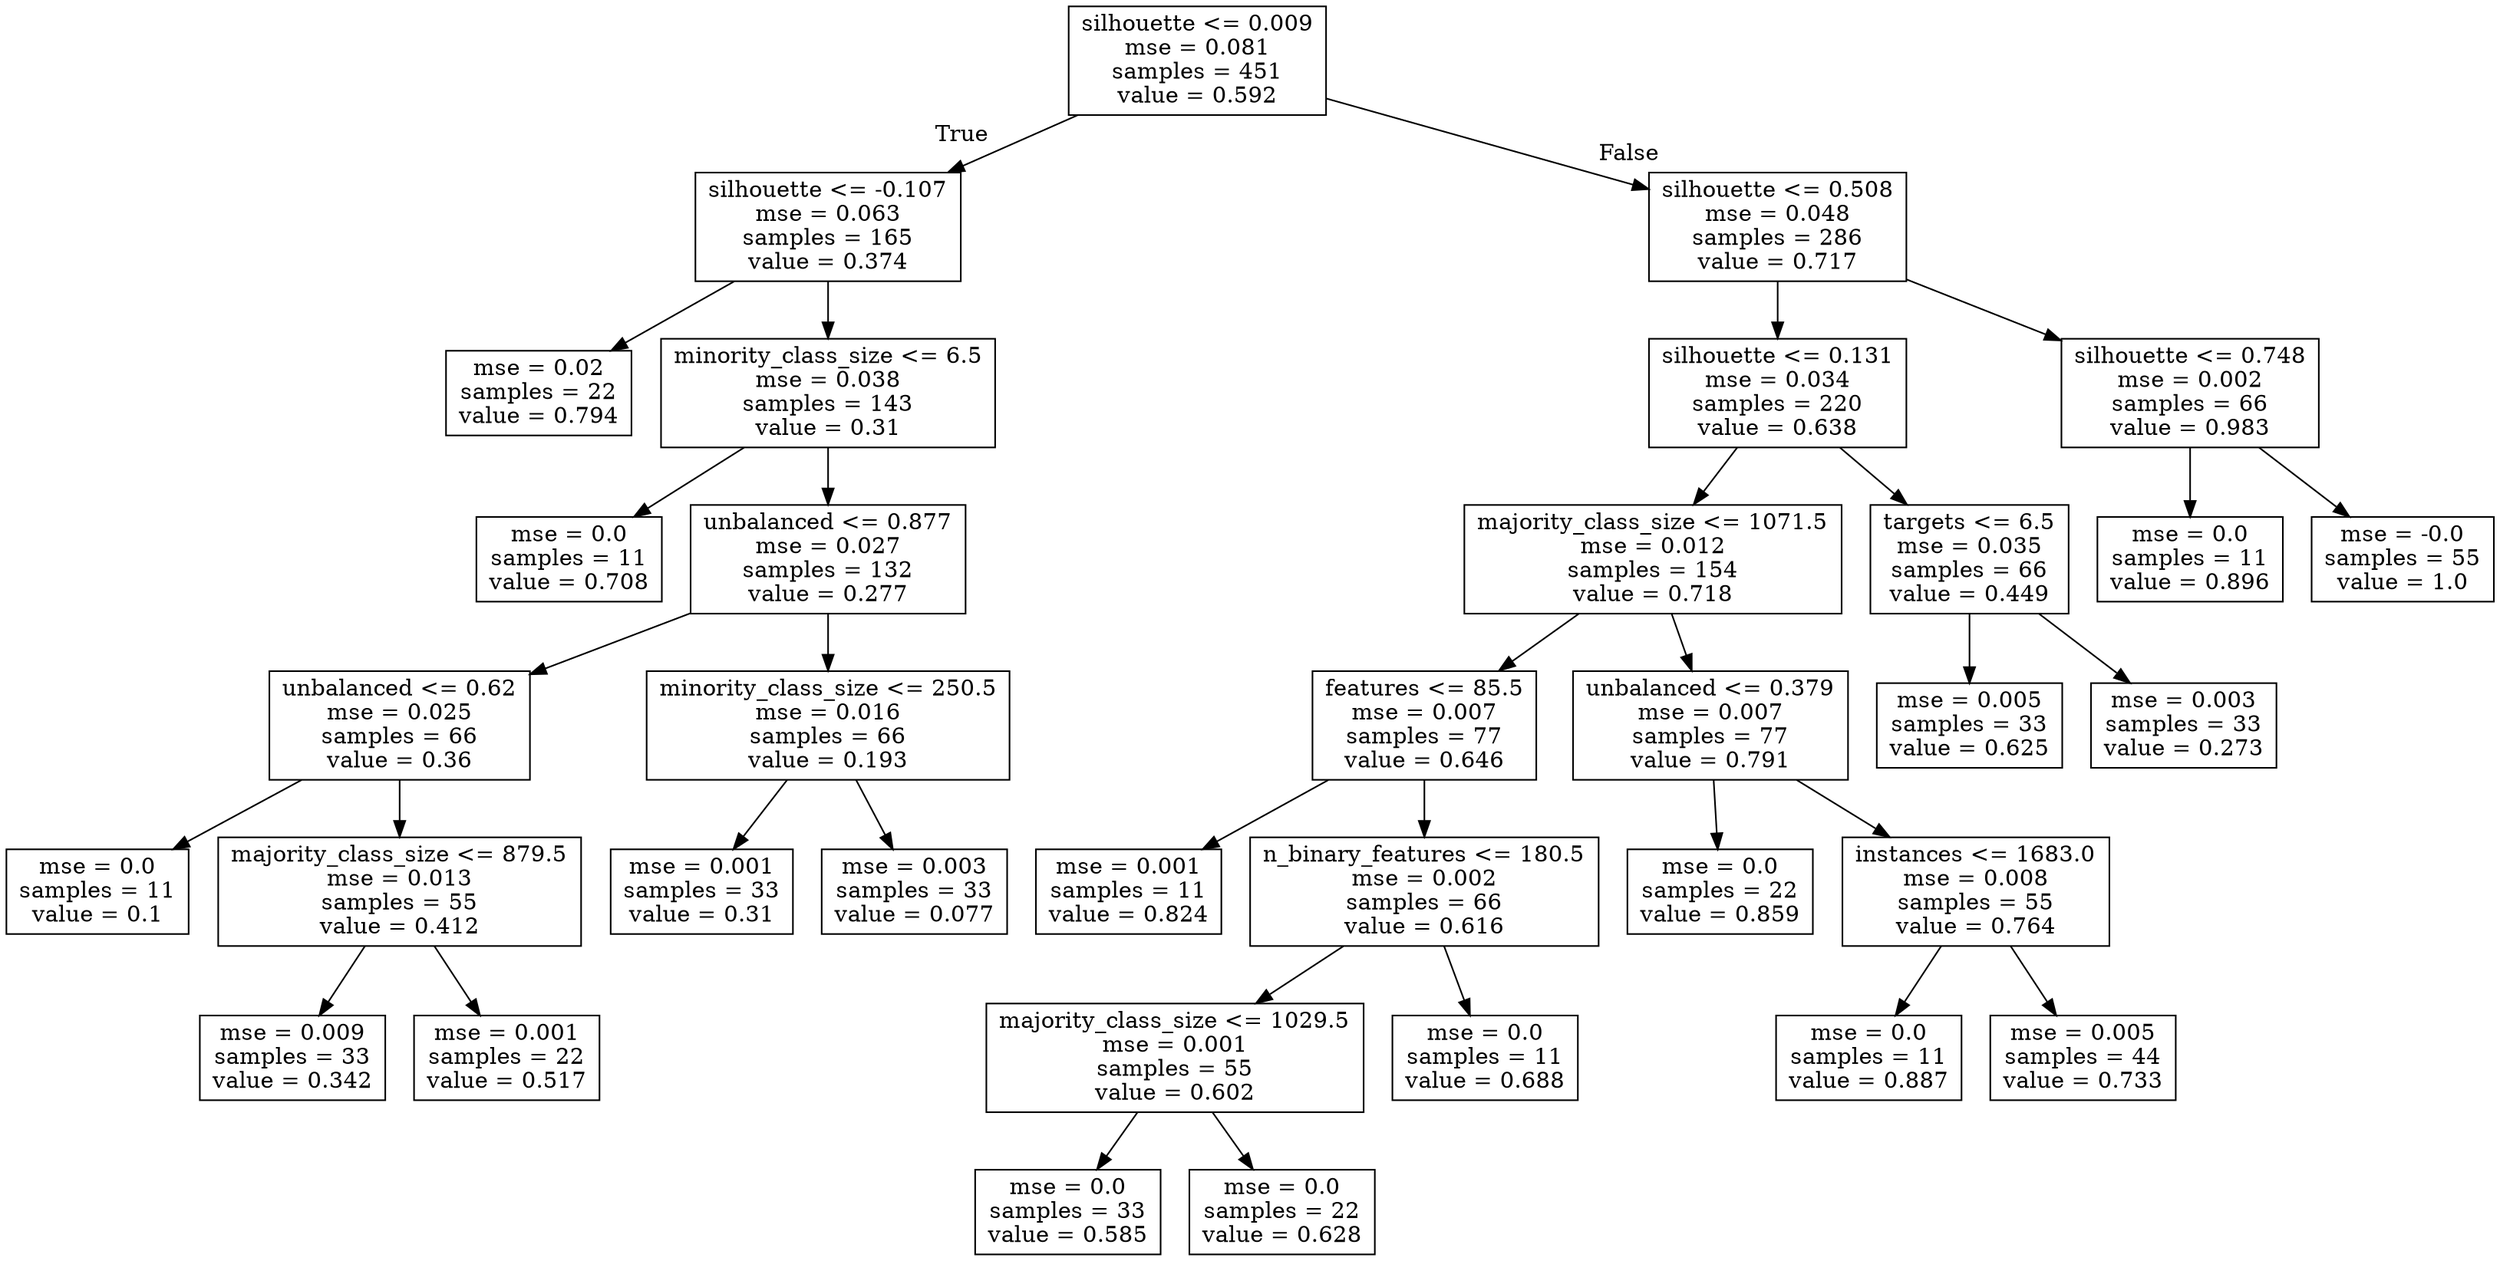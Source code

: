 digraph Tree {
node [shape=box] ;
0 [label="silhouette <= 0.009\nmse = 0.081\nsamples = 451\nvalue = 0.592"] ;
1 [label="silhouette <= -0.107\nmse = 0.063\nsamples = 165\nvalue = 0.374"] ;
0 -> 1 [labeldistance=2.5, labelangle=45, headlabel="True"] ;
2 [label="mse = 0.02\nsamples = 22\nvalue = 0.794"] ;
1 -> 2 ;
3 [label="minority_class_size <= 6.5\nmse = 0.038\nsamples = 143\nvalue = 0.31"] ;
1 -> 3 ;
4 [label="mse = 0.0\nsamples = 11\nvalue = 0.708"] ;
3 -> 4 ;
5 [label="unbalanced <= 0.877\nmse = 0.027\nsamples = 132\nvalue = 0.277"] ;
3 -> 5 ;
6 [label="unbalanced <= 0.62\nmse = 0.025\nsamples = 66\nvalue = 0.36"] ;
5 -> 6 ;
7 [label="mse = 0.0\nsamples = 11\nvalue = 0.1"] ;
6 -> 7 ;
8 [label="majority_class_size <= 879.5\nmse = 0.013\nsamples = 55\nvalue = 0.412"] ;
6 -> 8 ;
9 [label="mse = 0.009\nsamples = 33\nvalue = 0.342"] ;
8 -> 9 ;
10 [label="mse = 0.001\nsamples = 22\nvalue = 0.517"] ;
8 -> 10 ;
11 [label="minority_class_size <= 250.5\nmse = 0.016\nsamples = 66\nvalue = 0.193"] ;
5 -> 11 ;
12 [label="mse = 0.001\nsamples = 33\nvalue = 0.31"] ;
11 -> 12 ;
13 [label="mse = 0.003\nsamples = 33\nvalue = 0.077"] ;
11 -> 13 ;
14 [label="silhouette <= 0.508\nmse = 0.048\nsamples = 286\nvalue = 0.717"] ;
0 -> 14 [labeldistance=2.5, labelangle=-45, headlabel="False"] ;
15 [label="silhouette <= 0.131\nmse = 0.034\nsamples = 220\nvalue = 0.638"] ;
14 -> 15 ;
16 [label="majority_class_size <= 1071.5\nmse = 0.012\nsamples = 154\nvalue = 0.718"] ;
15 -> 16 ;
17 [label="features <= 85.5\nmse = 0.007\nsamples = 77\nvalue = 0.646"] ;
16 -> 17 ;
18 [label="mse = 0.001\nsamples = 11\nvalue = 0.824"] ;
17 -> 18 ;
19 [label="n_binary_features <= 180.5\nmse = 0.002\nsamples = 66\nvalue = 0.616"] ;
17 -> 19 ;
20 [label="majority_class_size <= 1029.5\nmse = 0.001\nsamples = 55\nvalue = 0.602"] ;
19 -> 20 ;
21 [label="mse = 0.0\nsamples = 33\nvalue = 0.585"] ;
20 -> 21 ;
22 [label="mse = 0.0\nsamples = 22\nvalue = 0.628"] ;
20 -> 22 ;
23 [label="mse = 0.0\nsamples = 11\nvalue = 0.688"] ;
19 -> 23 ;
24 [label="unbalanced <= 0.379\nmse = 0.007\nsamples = 77\nvalue = 0.791"] ;
16 -> 24 ;
25 [label="mse = 0.0\nsamples = 22\nvalue = 0.859"] ;
24 -> 25 ;
26 [label="instances <= 1683.0\nmse = 0.008\nsamples = 55\nvalue = 0.764"] ;
24 -> 26 ;
27 [label="mse = 0.0\nsamples = 11\nvalue = 0.887"] ;
26 -> 27 ;
28 [label="mse = 0.005\nsamples = 44\nvalue = 0.733"] ;
26 -> 28 ;
29 [label="targets <= 6.5\nmse = 0.035\nsamples = 66\nvalue = 0.449"] ;
15 -> 29 ;
30 [label="mse = 0.005\nsamples = 33\nvalue = 0.625"] ;
29 -> 30 ;
31 [label="mse = 0.003\nsamples = 33\nvalue = 0.273"] ;
29 -> 31 ;
32 [label="silhouette <= 0.748\nmse = 0.002\nsamples = 66\nvalue = 0.983"] ;
14 -> 32 ;
33 [label="mse = 0.0\nsamples = 11\nvalue = 0.896"] ;
32 -> 33 ;
34 [label="mse = -0.0\nsamples = 55\nvalue = 1.0"] ;
32 -> 34 ;
}